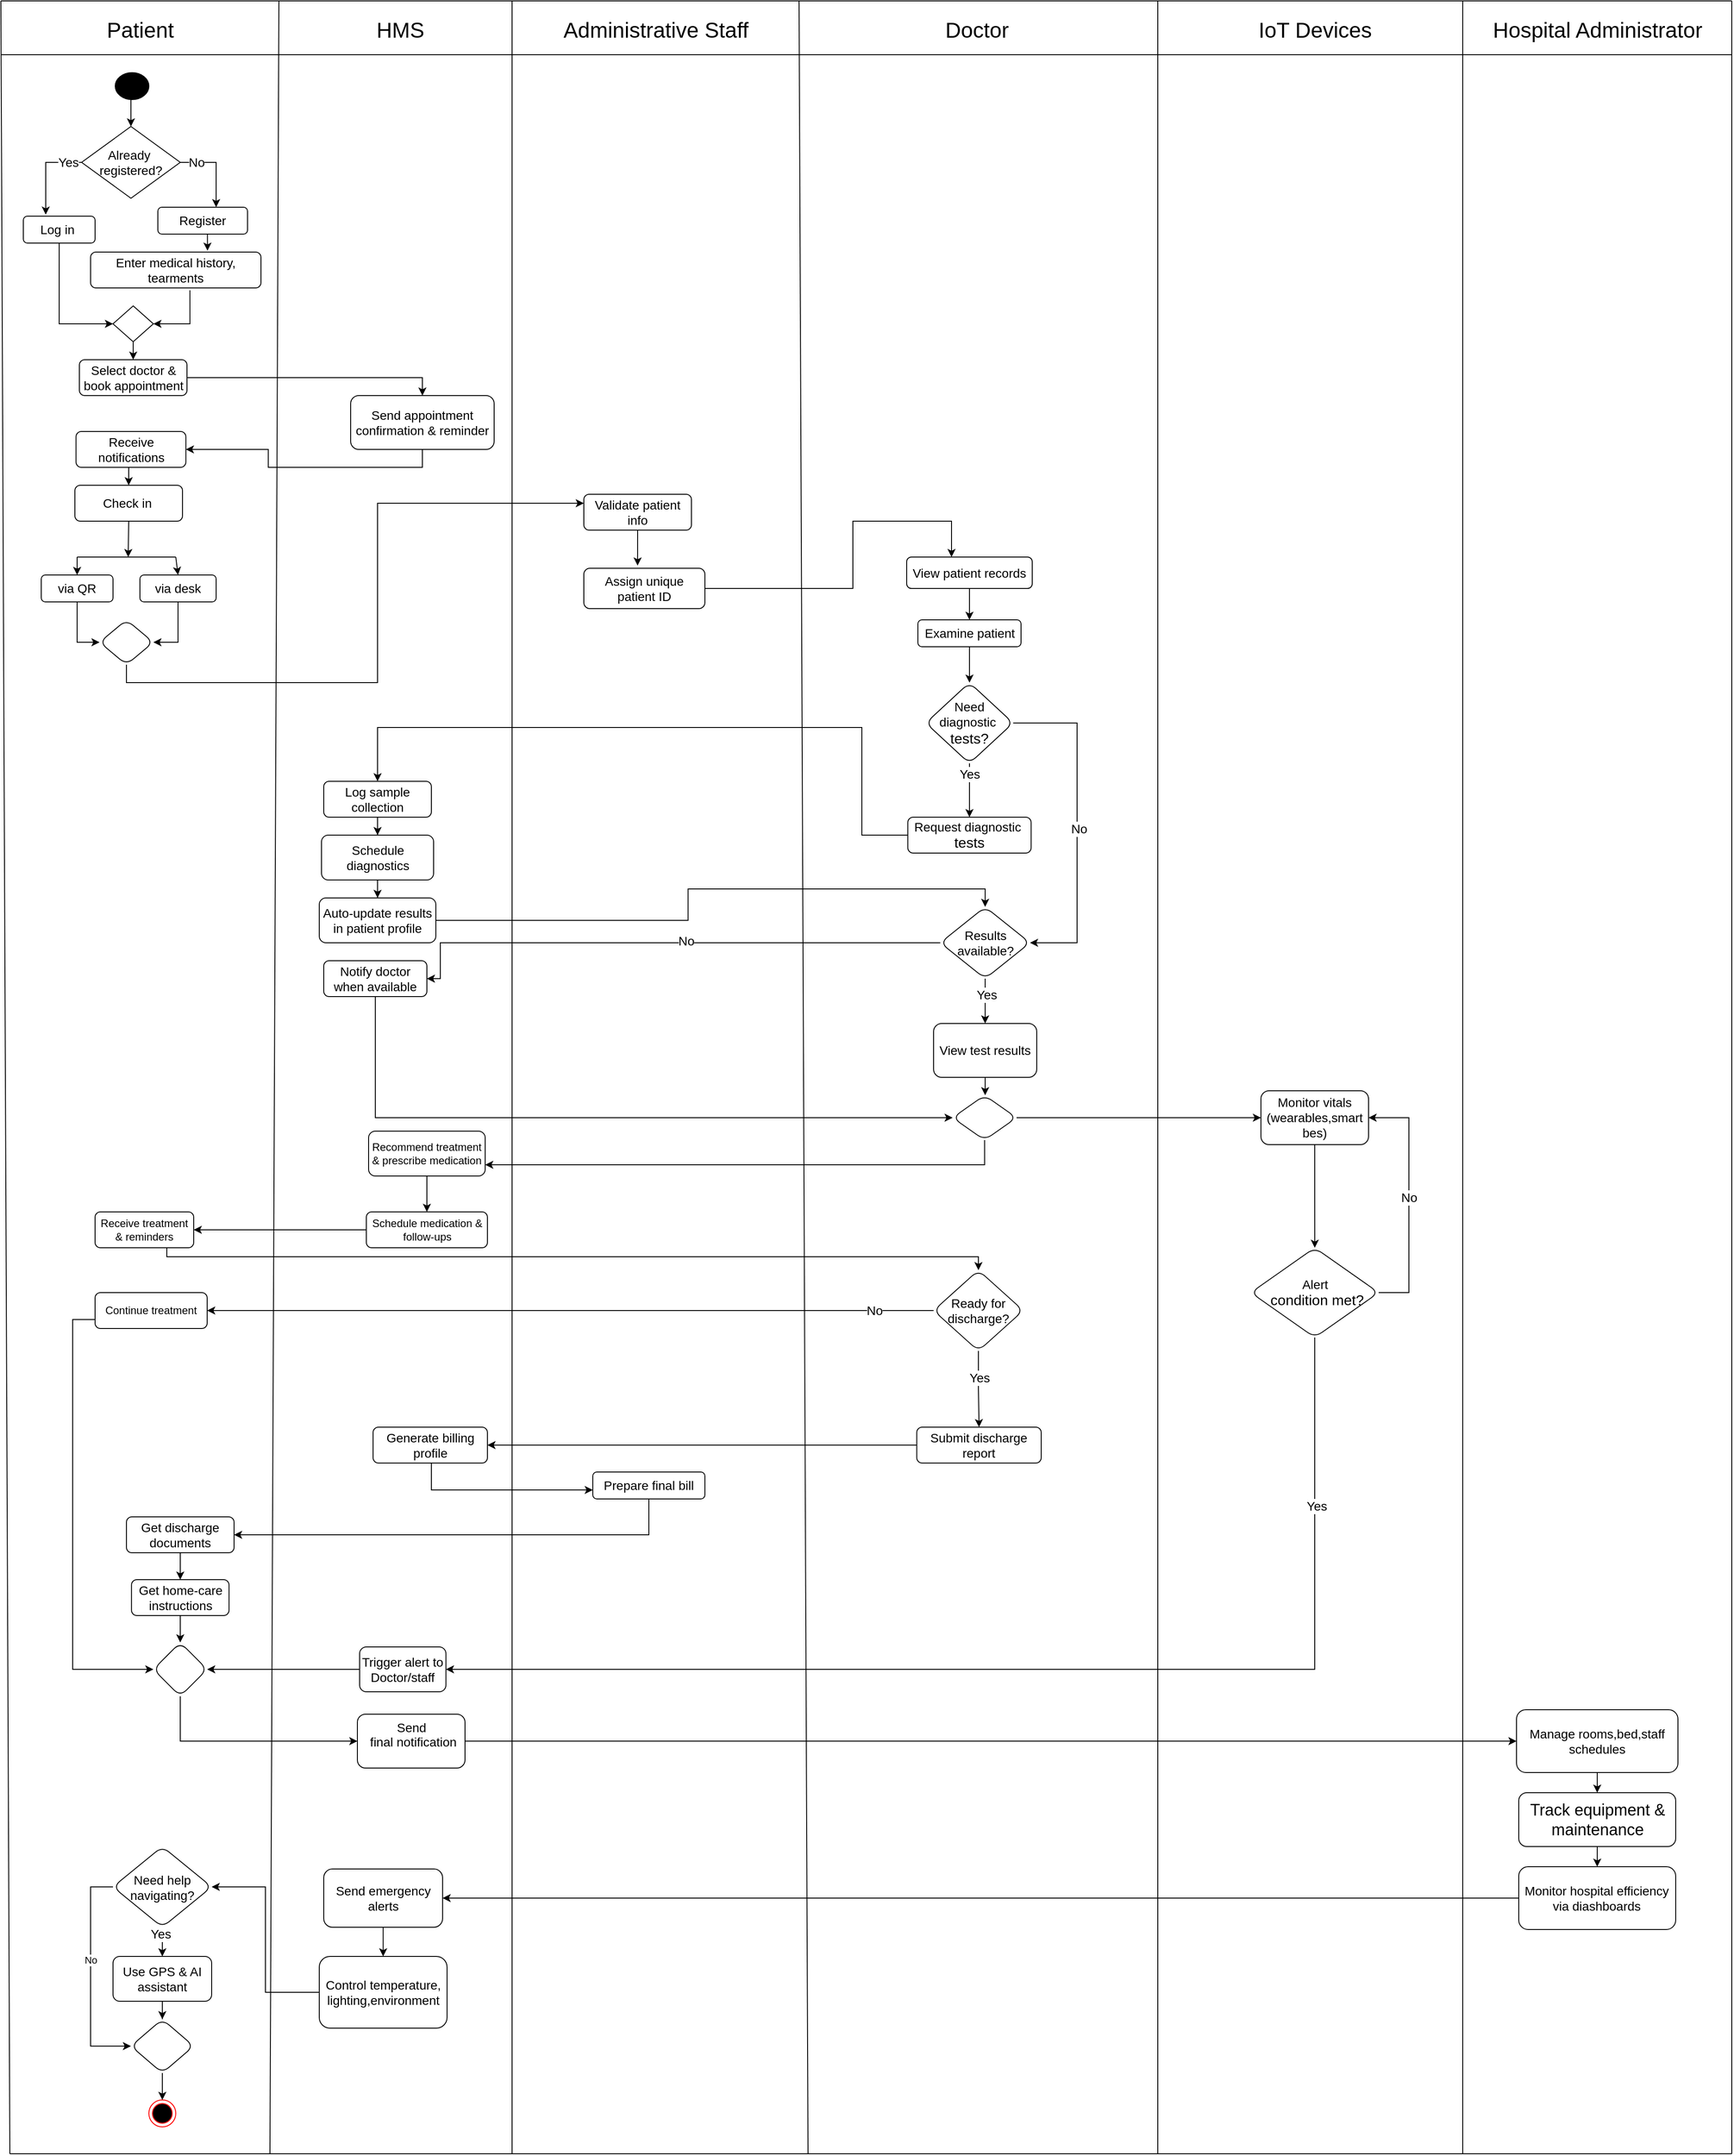 <mxfile version="26.2.14">
  <diagram name="Page-1" id="AQuq9yU_86yzs0SmMZtj">
    <mxGraphModel dx="3030" dy="1248" grid="1" gridSize="10" guides="1" tooltips="1" connect="1" arrows="1" fold="1" page="1" pageScale="1" pageWidth="850" pageHeight="1100" math="0" shadow="0">
      <root>
        <mxCell id="0" />
        <mxCell id="1" parent="0" />
        <mxCell id="NB2mlU9tLwfZxPMm6pL--1" value="&lt;div&gt;&lt;br&gt;&lt;/div&gt;&lt;div&gt;&lt;br&gt;&lt;/div&gt;&lt;div&gt;&lt;br&gt;&lt;/div&gt;&lt;div&gt;&lt;br&gt;&lt;/div&gt;&lt;div&gt;&lt;br&gt;&lt;/div&gt;&lt;div&gt;&lt;br&gt;&lt;/div&gt;&lt;div&gt;&lt;br&gt;&lt;/div&gt;&lt;div&gt;&lt;br&gt;&lt;/div&gt;&lt;div&gt;&lt;br&gt;&lt;/div&gt;&lt;div&gt;&lt;br&gt;&lt;/div&gt;&lt;div&gt;&lt;br&gt;&lt;/div&gt;&lt;div&gt;&lt;br&gt;&lt;/div&gt;&lt;div&gt;&lt;br&gt;&lt;/div&gt;&lt;div&gt;&lt;br&gt;&lt;/div&gt;&lt;div&gt;&lt;br&gt;&lt;/div&gt;&lt;div&gt;&lt;br&gt;&lt;/div&gt;&lt;div&gt;&lt;br&gt;&lt;/div&gt;&lt;div&gt;&lt;br&gt;&lt;/div&gt;&lt;div&gt;&lt;br&gt;&lt;/div&gt;&lt;div&gt;&lt;br&gt;&lt;/div&gt;&lt;div&gt;&lt;br&gt;&lt;/div&gt;&lt;div&gt;&lt;br&gt;&lt;/div&gt;&lt;div&gt;&lt;br&gt;&lt;/div&gt;&lt;div&gt;&lt;br&gt;&lt;/div&gt;&lt;div&gt;&lt;br&gt;&lt;/div&gt;&lt;div&gt;&lt;br&gt;&lt;/div&gt;&lt;div&gt;&lt;br&gt;&lt;/div&gt;&lt;div&gt;&lt;br&gt;&lt;/div&gt;&lt;div&gt;&lt;br&gt;&lt;/div&gt;&lt;div&gt;&lt;br&gt;&lt;/div&gt;&lt;div&gt;&lt;br&gt;&lt;/div&gt;&lt;div&gt;&lt;br&gt;&lt;/div&gt;&lt;div&gt;&lt;br&gt;&lt;/div&gt;&lt;div&gt;&lt;br&gt;&lt;/div&gt;&lt;div&gt;&lt;br&gt;&lt;/div&gt;&lt;div&gt;&lt;br&gt;&lt;/div&gt;&lt;div&gt;&lt;br&gt;&lt;/div&gt;" style="endArrow=none;html=1;rounded=0;" parent="1" edge="1">
          <mxGeometry width="50" height="50" relative="1" as="geometry">
            <mxPoint x="130" y="2440" as="sourcePoint" />
            <mxPoint x="140" y="40" as="targetPoint" />
          </mxGeometry>
        </mxCell>
        <mxCell id="NB2mlU9tLwfZxPMm6pL--2" value="" style="endArrow=none;html=1;rounded=0;" parent="1" edge="1">
          <mxGeometry width="50" height="50" relative="1" as="geometry">
            <mxPoint x="400" y="2440" as="sourcePoint" />
            <mxPoint x="400" y="40" as="targetPoint" />
          </mxGeometry>
        </mxCell>
        <mxCell id="NB2mlU9tLwfZxPMm6pL--3" value="" style="endArrow=none;html=1;rounded=0;" parent="1" edge="1">
          <mxGeometry width="50" height="50" relative="1" as="geometry">
            <mxPoint x="730" y="2440" as="sourcePoint" />
            <mxPoint x="720" y="40" as="targetPoint" />
          </mxGeometry>
        </mxCell>
        <mxCell id="NB2mlU9tLwfZxPMm6pL--4" value="" style="endArrow=none;html=1;rounded=0;" parent="1" edge="1">
          <mxGeometry width="50" height="50" relative="1" as="geometry">
            <mxPoint x="1120" y="2440" as="sourcePoint" />
            <mxPoint x="1120" y="40" as="targetPoint" />
          </mxGeometry>
        </mxCell>
        <mxCell id="NB2mlU9tLwfZxPMm6pL--8" value="" style="endArrow=none;html=1;rounded=0;" parent="1" edge="1">
          <mxGeometry width="50" height="50" relative="1" as="geometry">
            <mxPoint x="-170" y="40" as="sourcePoint" />
            <mxPoint x="1760" y="40" as="targetPoint" />
          </mxGeometry>
        </mxCell>
        <mxCell id="NB2mlU9tLwfZxPMm6pL--9" value="" style="endArrow=none;html=1;rounded=0;" parent="1" edge="1">
          <mxGeometry width="50" height="50" relative="1" as="geometry">
            <mxPoint x="-160" y="2440" as="sourcePoint" />
            <mxPoint x="-170" y="40" as="targetPoint" />
          </mxGeometry>
        </mxCell>
        <mxCell id="NB2mlU9tLwfZxPMm6pL--12" value="&lt;font style=&quot;font-size: 24px;&quot;&gt;Patient&lt;/font&gt;" style="text;html=1;align=center;verticalAlign=middle;resizable=0;points=[];autosize=1;strokeColor=none;fillColor=none;" parent="1" vertex="1">
          <mxGeometry x="-64.99" y="53" width="100" height="40" as="geometry" />
        </mxCell>
        <mxCell id="TVPUv2TVgBcwgDp_R8LY-1" value="" style="endArrow=none;html=1;rounded=0;" parent="1" edge="1">
          <mxGeometry width="50" height="50" relative="1" as="geometry">
            <mxPoint x="-170" y="100" as="sourcePoint" />
            <mxPoint x="1760" y="100" as="targetPoint" />
          </mxGeometry>
        </mxCell>
        <mxCell id="TVPUv2TVgBcwgDp_R8LY-3" value="" style="ellipse;html=1;shape=endState;fillColor=#000000;strokeColor=#ff0000;" parent="1" vertex="1">
          <mxGeometry x="-4.99" y="2380" width="30" height="30" as="geometry" />
        </mxCell>
        <mxCell id="TVPUv2TVgBcwgDp_R8LY-22" style="edgeStyle=orthogonalEdgeStyle;rounded=0;orthogonalLoop=1;jettySize=auto;html=1;exitX=1;exitY=0.5;exitDx=0;exitDy=0;" parent="1" source="TVPUv2TVgBcwgDp_R8LY-17" target="TVPUv2TVgBcwgDp_R8LY-21" edge="1">
          <mxGeometry relative="1" as="geometry">
            <Array as="points">
              <mxPoint x="70" y="220" />
            </Array>
          </mxGeometry>
        </mxCell>
        <mxCell id="TVPUv2TVgBcwgDp_R8LY-26" value="No" style="edgeLabel;html=1;align=center;verticalAlign=middle;resizable=0;points=[];" parent="TVPUv2TVgBcwgDp_R8LY-22" vertex="1" connectable="0">
          <mxGeometry x="-0.613" y="2" relative="1" as="geometry">
            <mxPoint as="offset" />
          </mxGeometry>
        </mxCell>
        <mxCell id="lL4PlwEop6gVYXVX2AZE-20" value="&lt;font style=&quot;font-size: 14px;&quot;&gt;No&lt;/font&gt;" style="edgeLabel;html=1;align=center;verticalAlign=middle;resizable=0;points=[];" vertex="1" connectable="0" parent="TVPUv2TVgBcwgDp_R8LY-22">
          <mxGeometry x="-0.61" relative="1" as="geometry">
            <mxPoint as="offset" />
          </mxGeometry>
        </mxCell>
        <mxCell id="TVPUv2TVgBcwgDp_R8LY-17" value="&lt;font style=&quot;font-size: 14px;&quot;&gt;Already&amp;nbsp;&lt;/font&gt;&lt;div&gt;&lt;font style=&quot;font-size: 14px;&quot;&gt;registered?&lt;/font&gt;&lt;/div&gt;" style="rhombus;whiteSpace=wrap;html=1;" parent="1" vertex="1">
          <mxGeometry x="-80" y="180" width="110" height="80" as="geometry" />
        </mxCell>
        <mxCell id="TVPUv2TVgBcwgDp_R8LY-30" style="edgeStyle=orthogonalEdgeStyle;rounded=0;orthogonalLoop=1;jettySize=auto;html=1;exitX=0.5;exitY=1;exitDx=0;exitDy=0;entryX=0;entryY=0.5;entryDx=0;entryDy=0;" parent="1" source="TVPUv2TVgBcwgDp_R8LY-18" target="TVPUv2TVgBcwgDp_R8LY-29" edge="1">
          <mxGeometry relative="1" as="geometry" />
        </mxCell>
        <mxCell id="TVPUv2TVgBcwgDp_R8LY-18" value="&lt;font style=&quot;font-size: 14px;&quot;&gt;Log in&amp;nbsp;&lt;/font&gt;" style="rounded=1;whiteSpace=wrap;html=1;" parent="1" vertex="1">
          <mxGeometry x="-144.99" y="280" width="80" height="30" as="geometry" />
        </mxCell>
        <mxCell id="TVPUv2TVgBcwgDp_R8LY-21" value="&lt;font style=&quot;font-size: 14px;&quot;&gt;Register&lt;/font&gt;" style="rounded=1;whiteSpace=wrap;html=1;" parent="1" vertex="1">
          <mxGeometry x="5.01" y="270" width="100" height="30" as="geometry" />
        </mxCell>
        <mxCell id="TVPUv2TVgBcwgDp_R8LY-31" style="edgeStyle=orthogonalEdgeStyle;rounded=0;orthogonalLoop=1;jettySize=auto;html=1;exitX=0.583;exitY=1.067;exitDx=0;exitDy=0;entryX=1;entryY=0.5;entryDx=0;entryDy=0;exitPerimeter=0;" parent="1" source="TVPUv2TVgBcwgDp_R8LY-27" target="TVPUv2TVgBcwgDp_R8LY-29" edge="1">
          <mxGeometry relative="1" as="geometry" />
        </mxCell>
        <mxCell id="TVPUv2TVgBcwgDp_R8LY-27" value="&lt;font style=&quot;font-size: 14px;&quot;&gt;&lt;font style=&quot;&quot;&gt;Enter&amp;nbsp;&lt;/font&gt;&lt;span style=&quot;background-color: transparent; color: light-dark(rgb(0, 0, 0), rgb(255, 255, 255));&quot;&gt;medical history, tearments&lt;/span&gt;&lt;/font&gt;" style="rounded=1;whiteSpace=wrap;html=1;" parent="1" vertex="1">
          <mxGeometry x="-69.99" y="320" width="189.99" height="40" as="geometry" />
        </mxCell>
        <mxCell id="TVPUv2TVgBcwgDp_R8LY-28" style="edgeStyle=orthogonalEdgeStyle;rounded=0;orthogonalLoop=1;jettySize=auto;html=1;exitX=0.5;exitY=1;exitDx=0;exitDy=0;entryX=0.686;entryY=-0.039;entryDx=0;entryDy=0;entryPerimeter=0;" parent="1" source="TVPUv2TVgBcwgDp_R8LY-21" target="TVPUv2TVgBcwgDp_R8LY-27" edge="1">
          <mxGeometry relative="1" as="geometry" />
        </mxCell>
        <mxCell id="TVPUv2TVgBcwgDp_R8LY-33" style="edgeStyle=orthogonalEdgeStyle;rounded=0;orthogonalLoop=1;jettySize=auto;html=1;exitX=0.5;exitY=1;exitDx=0;exitDy=0;entryX=0.5;entryY=0;entryDx=0;entryDy=0;" parent="1" source="TVPUv2TVgBcwgDp_R8LY-29" target="TVPUv2TVgBcwgDp_R8LY-32" edge="1">
          <mxGeometry relative="1" as="geometry" />
        </mxCell>
        <mxCell id="TVPUv2TVgBcwgDp_R8LY-29" value="" style="rhombus;whiteSpace=wrap;html=1;" parent="1" vertex="1">
          <mxGeometry x="-44.99" y="380" width="45" height="40" as="geometry" />
        </mxCell>
        <mxCell id="IzecL8Jo1QE0cevp0j6L-10" style="edgeStyle=orthogonalEdgeStyle;rounded=0;orthogonalLoop=1;jettySize=auto;html=1;exitX=1;exitY=0.5;exitDx=0;exitDy=0;entryX=0.5;entryY=0;entryDx=0;entryDy=0;" parent="1" source="TVPUv2TVgBcwgDp_R8LY-32" target="IzecL8Jo1QE0cevp0j6L-4" edge="1">
          <mxGeometry relative="1" as="geometry" />
        </mxCell>
        <mxCell id="TVPUv2TVgBcwgDp_R8LY-32" value="&lt;font style=&quot;font-size: 14px;&quot;&gt;Select doctor &amp;amp; book appointment&lt;/font&gt;" style="rounded=1;whiteSpace=wrap;html=1;" parent="1" vertex="1">
          <mxGeometry x="-82.49" y="440" width="120" height="40" as="geometry" />
        </mxCell>
        <mxCell id="IzecL8Jo1QE0cevp0j6L-12" style="edgeStyle=orthogonalEdgeStyle;rounded=0;orthogonalLoop=1;jettySize=auto;html=1;exitX=0.5;exitY=1;exitDx=0;exitDy=0;entryX=0.5;entryY=0;entryDx=0;entryDy=0;" parent="1" source="TVPUv2TVgBcwgDp_R8LY-34" target="TVPUv2TVgBcwgDp_R8LY-35" edge="1">
          <mxGeometry relative="1" as="geometry" />
        </mxCell>
        <mxCell id="TVPUv2TVgBcwgDp_R8LY-34" value="&lt;font style=&quot;font-size: 14px;&quot;&gt;Receive notifications&lt;/font&gt;" style="rounded=1;whiteSpace=wrap;html=1;" parent="1" vertex="1">
          <mxGeometry x="-86.24" y="520" width="122.5" height="40" as="geometry" />
        </mxCell>
        <mxCell id="IzecL8Jo1QE0cevp0j6L-17" style="edgeStyle=orthogonalEdgeStyle;rounded=0;orthogonalLoop=1;jettySize=auto;html=1;exitX=0.5;exitY=1;exitDx=0;exitDy=0;entryX=0;entryY=0.25;entryDx=0;entryDy=0;" parent="1" source="2LL7fZl-TJsM6mAqfTEP-3" target="IzecL8Jo1QE0cevp0j6L-14" edge="1">
          <mxGeometry relative="1" as="geometry">
            <Array as="points">
              <mxPoint x="-30" y="800" />
              <mxPoint x="250" y="800" />
              <mxPoint x="250" y="600" />
            </Array>
          </mxGeometry>
        </mxCell>
        <mxCell id="TvnOQCHNAX6UTgUBbO1B-99" style="edgeStyle=orthogonalEdgeStyle;rounded=0;orthogonalLoop=1;jettySize=auto;html=1;exitX=0.5;exitY=1;exitDx=0;exitDy=0;" parent="1" source="TVPUv2TVgBcwgDp_R8LY-35" edge="1">
          <mxGeometry relative="1" as="geometry">
            <mxPoint x="-28.049" y="660" as="targetPoint" />
          </mxGeometry>
        </mxCell>
        <mxCell id="TVPUv2TVgBcwgDp_R8LY-35" value="&lt;font style=&quot;font-size: 14px;&quot;&gt;Check in&amp;nbsp;&lt;/font&gt;" style="rounded=1;whiteSpace=wrap;html=1;" parent="1" vertex="1">
          <mxGeometry x="-87.49" y="580" width="120" height="40" as="geometry" />
        </mxCell>
        <mxCell id="IzecL8Jo1QE0cevp0j6L-3" value="&lt;font style=&quot;font-size: 24px;&quot;&gt;HMS&lt;/font&gt;" style="text;html=1;align=center;verticalAlign=middle;resizable=0;points=[];autosize=1;strokeColor=none;fillColor=none;" parent="1" vertex="1">
          <mxGeometry x="235" y="53" width="80" height="40" as="geometry" />
        </mxCell>
        <mxCell id="IzecL8Jo1QE0cevp0j6L-11" style="edgeStyle=orthogonalEdgeStyle;rounded=0;orthogonalLoop=1;jettySize=auto;html=1;exitX=0.5;exitY=1;exitDx=0;exitDy=0;entryX=1;entryY=0.5;entryDx=0;entryDy=0;" parent="1" source="IzecL8Jo1QE0cevp0j6L-4" target="TVPUv2TVgBcwgDp_R8LY-34" edge="1">
          <mxGeometry relative="1" as="geometry" />
        </mxCell>
        <mxCell id="IzecL8Jo1QE0cevp0j6L-4" value="&lt;font style=&quot;font-size: 14px;&quot;&gt;Send appointment confirmation &amp;amp; reminder&lt;/font&gt;" style="rounded=1;whiteSpace=wrap;html=1;" parent="1" vertex="1">
          <mxGeometry x="220" y="480" width="160" height="60" as="geometry" />
        </mxCell>
        <mxCell id="IzecL8Jo1QE0cevp0j6L-13" value="&lt;font style=&quot;font-size: 24px;&quot;&gt;Administrative Staff&lt;/font&gt;" style="text;html=1;align=center;verticalAlign=middle;resizable=0;points=[];autosize=1;strokeColor=none;fillColor=none;" parent="1" vertex="1">
          <mxGeometry x="445" y="53" width="230" height="40" as="geometry" />
        </mxCell>
        <mxCell id="IzecL8Jo1QE0cevp0j6L-14" value="&lt;font style=&quot;font-size: 14px;&quot;&gt;Validate patient info&lt;/font&gt;" style="rounded=1;whiteSpace=wrap;html=1;" parent="1" vertex="1">
          <mxGeometry x="480" y="590" width="120" height="40" as="geometry" />
        </mxCell>
        <mxCell id="IzecL8Jo1QE0cevp0j6L-19" value="" style="edgeStyle=orthogonalEdgeStyle;rounded=0;orthogonalLoop=1;jettySize=auto;html=1;exitX=1;exitY=0.5;exitDx=0;exitDy=0;" parent="1" source="IzecL8Jo1QE0cevp0j6L-15" edge="1">
          <mxGeometry relative="1" as="geometry">
            <mxPoint x="890" y="660" as="targetPoint" />
            <Array as="points">
              <mxPoint x="780" y="695" />
              <mxPoint x="780" y="620" />
              <mxPoint x="890" y="620" />
            </Array>
          </mxGeometry>
        </mxCell>
        <mxCell id="IzecL8Jo1QE0cevp0j6L-15" value="&lt;font style=&quot;font-size: 14px;&quot;&gt;Assign unique patient ID&lt;/font&gt;" style="whiteSpace=wrap;html=1;rounded=1;" parent="1" vertex="1">
          <mxGeometry x="480" y="672.5" width="135" height="45" as="geometry" />
        </mxCell>
        <mxCell id="IzecL8Jo1QE0cevp0j6L-21" value="" style="edgeStyle=orthogonalEdgeStyle;rounded=0;orthogonalLoop=1;jettySize=auto;html=1;" parent="1" source="IzecL8Jo1QE0cevp0j6L-18" target="IzecL8Jo1QE0cevp0j6L-20" edge="1">
          <mxGeometry relative="1" as="geometry" />
        </mxCell>
        <mxCell id="IzecL8Jo1QE0cevp0j6L-18" value="&lt;font style=&quot;font-size: 14px;&quot;&gt;View patient records&lt;/font&gt;" style="whiteSpace=wrap;html=1;rounded=1;" parent="1" vertex="1">
          <mxGeometry x="840" y="660" width="140" height="35" as="geometry" />
        </mxCell>
        <mxCell id="IzecL8Jo1QE0cevp0j6L-25" value="" style="edgeStyle=orthogonalEdgeStyle;rounded=0;orthogonalLoop=1;jettySize=auto;html=1;" parent="1" source="IzecL8Jo1QE0cevp0j6L-20" target="IzecL8Jo1QE0cevp0j6L-24" edge="1">
          <mxGeometry relative="1" as="geometry" />
        </mxCell>
        <mxCell id="IzecL8Jo1QE0cevp0j6L-20" value="&lt;font style=&quot;font-size: 14px;&quot;&gt;Examine patient&lt;/font&gt;" style="whiteSpace=wrap;html=1;rounded=1;" parent="1" vertex="1">
          <mxGeometry x="852.5" y="730" width="115" height="30" as="geometry" />
        </mxCell>
        <mxCell id="IzecL8Jo1QE0cevp0j6L-28" value="" style="edgeStyle=orthogonalEdgeStyle;rounded=0;orthogonalLoop=1;jettySize=auto;html=1;" parent="1" source="IzecL8Jo1QE0cevp0j6L-24" target="IzecL8Jo1QE0cevp0j6L-27" edge="1">
          <mxGeometry relative="1" as="geometry" />
        </mxCell>
        <mxCell id="IzecL8Jo1QE0cevp0j6L-29" value="Yes" style="edgeLabel;html=1;align=center;verticalAlign=middle;resizable=0;points=[];" parent="IzecL8Jo1QE0cevp0j6L-28" vertex="1" connectable="0">
          <mxGeometry x="-0.6" y="-1" relative="1" as="geometry">
            <mxPoint as="offset" />
          </mxGeometry>
        </mxCell>
        <mxCell id="lL4PlwEop6gVYXVX2AZE-15" value="&lt;font style=&quot;font-size: 14px;&quot;&gt;Yes&lt;/font&gt;" style="edgeLabel;html=1;align=center;verticalAlign=middle;resizable=0;points=[];" vertex="1" connectable="0" parent="IzecL8Jo1QE0cevp0j6L-28">
          <mxGeometry x="-0.613" relative="1" as="geometry">
            <mxPoint as="offset" />
          </mxGeometry>
        </mxCell>
        <mxCell id="lL4PlwEop6gVYXVX2AZE-10" style="edgeStyle=orthogonalEdgeStyle;rounded=0;orthogonalLoop=1;jettySize=auto;html=1;exitX=1;exitY=0.5;exitDx=0;exitDy=0;entryX=1;entryY=0.5;entryDx=0;entryDy=0;" edge="1" parent="1" source="IzecL8Jo1QE0cevp0j6L-24" target="TvnOQCHNAX6UTgUBbO1B-32">
          <mxGeometry relative="1" as="geometry">
            <Array as="points">
              <mxPoint x="1030" y="845" />
              <mxPoint x="1030" y="1090" />
            </Array>
          </mxGeometry>
        </mxCell>
        <mxCell id="lL4PlwEop6gVYXVX2AZE-11" value="No" style="edgeLabel;html=1;align=center;verticalAlign=middle;resizable=0;points=[];" vertex="1" connectable="0" parent="lL4PlwEop6gVYXVX2AZE-10">
          <mxGeometry x="0.026" y="2" relative="1" as="geometry">
            <mxPoint y="-1" as="offset" />
          </mxGeometry>
        </mxCell>
        <mxCell id="lL4PlwEop6gVYXVX2AZE-16" value="&lt;font style=&quot;font-size: 14px;&quot;&gt;No&lt;/font&gt;" style="edgeLabel;html=1;align=center;verticalAlign=middle;resizable=0;points=[];" vertex="1" connectable="0" parent="lL4PlwEop6gVYXVX2AZE-10">
          <mxGeometry x="0.024" y="2" relative="1" as="geometry">
            <mxPoint as="offset" />
          </mxGeometry>
        </mxCell>
        <mxCell id="IzecL8Jo1QE0cevp0j6L-24" value="&lt;font style=&quot;font-size: 14px;&quot;&gt;Need diagnostic&amp;nbsp;&lt;/font&gt;&lt;div&gt;&lt;font size=&quot;3&quot;&gt;tests?&lt;/font&gt;&lt;/div&gt;" style="rhombus;whiteSpace=wrap;html=1;rounded=1;" parent="1" vertex="1">
          <mxGeometry x="861.25" y="800" width="97.5" height="90" as="geometry" />
        </mxCell>
        <mxCell id="2LL7fZl-TJsM6mAqfTEP-13" style="edgeStyle=orthogonalEdgeStyle;rounded=0;orthogonalLoop=1;jettySize=auto;html=1;exitX=0;exitY=0.5;exitDx=0;exitDy=0;entryX=0.5;entryY=0;entryDx=0;entryDy=0;" parent="1" source="IzecL8Jo1QE0cevp0j6L-27" target="TvnOQCHNAX6UTgUBbO1B-12" edge="1">
          <mxGeometry relative="1" as="geometry">
            <Array as="points">
              <mxPoint x="790" y="970" />
              <mxPoint x="790" y="850" />
              <mxPoint x="250" y="850" />
            </Array>
          </mxGeometry>
        </mxCell>
        <mxCell id="IzecL8Jo1QE0cevp0j6L-27" value="&lt;font style=&quot;font-size: 14px;&quot;&gt;Request diagnostic&amp;nbsp;&lt;/font&gt;&lt;div&gt;&lt;font size=&quot;3&quot;&gt;tests&lt;/font&gt;&lt;/div&gt;" style="whiteSpace=wrap;html=1;rounded=1;" parent="1" vertex="1">
          <mxGeometry x="841.25" y="950" width="137.5" height="40" as="geometry" />
        </mxCell>
        <mxCell id="TvnOQCHNAX6UTgUBbO1B-1" value="&lt;font style=&quot;font-size: 24px;&quot;&gt;Doctor&lt;/font&gt;" style="text;html=1;align=center;verticalAlign=middle;resizable=0;points=[];autosize=1;strokeColor=none;fillColor=none;" parent="1" vertex="1">
          <mxGeometry x="872.5" y="53" width="90" height="40" as="geometry" />
        </mxCell>
        <mxCell id="TvnOQCHNAX6UTgUBbO1B-14" value="" style="edgeStyle=orthogonalEdgeStyle;rounded=0;orthogonalLoop=1;jettySize=auto;html=1;" parent="1" source="TvnOQCHNAX6UTgUBbO1B-12" target="TvnOQCHNAX6UTgUBbO1B-13" edge="1">
          <mxGeometry relative="1" as="geometry" />
        </mxCell>
        <mxCell id="TvnOQCHNAX6UTgUBbO1B-12" value="&lt;font style=&quot;font-size: 14px;&quot;&gt;Log sample collection&lt;/font&gt;" style="rounded=1;whiteSpace=wrap;html=1;" parent="1" vertex="1">
          <mxGeometry x="190" y="910" width="120" height="40" as="geometry" />
        </mxCell>
        <mxCell id="TvnOQCHNAX6UTgUBbO1B-16" value="" style="edgeStyle=orthogonalEdgeStyle;rounded=0;orthogonalLoop=1;jettySize=auto;html=1;" parent="1" source="TvnOQCHNAX6UTgUBbO1B-13" target="TvnOQCHNAX6UTgUBbO1B-15" edge="1">
          <mxGeometry relative="1" as="geometry" />
        </mxCell>
        <mxCell id="TvnOQCHNAX6UTgUBbO1B-13" value="&lt;font style=&quot;font-size: 14px;&quot;&gt;Schedule diagnostics&lt;/font&gt;" style="whiteSpace=wrap;html=1;rounded=1;" parent="1" vertex="1">
          <mxGeometry x="187.5" y="970" width="125" height="50" as="geometry" />
        </mxCell>
        <mxCell id="lL4PlwEop6gVYXVX2AZE-9" style="edgeStyle=orthogonalEdgeStyle;rounded=0;orthogonalLoop=1;jettySize=auto;html=1;exitX=1;exitY=0.5;exitDx=0;exitDy=0;entryX=0.5;entryY=0;entryDx=0;entryDy=0;" edge="1" parent="1" source="TvnOQCHNAX6UTgUBbO1B-15" target="TvnOQCHNAX6UTgUBbO1B-32">
          <mxGeometry relative="1" as="geometry" />
        </mxCell>
        <mxCell id="TvnOQCHNAX6UTgUBbO1B-15" value="&lt;font style=&quot;font-size: 14px;&quot;&gt;Auto-update results&lt;/font&gt;&lt;div&gt;&lt;font style=&quot;font-size: 14px;&quot;&gt;in patient profile&lt;/font&gt;&lt;/div&gt;" style="whiteSpace=wrap;html=1;rounded=1;" parent="1" vertex="1">
          <mxGeometry x="185" y="1040" width="130" height="50" as="geometry" />
        </mxCell>
        <mxCell id="TvnOQCHNAX6UTgUBbO1B-22" value="&lt;font style=&quot;font-size: 24px;&quot;&gt;Hospital Administrator&lt;/font&gt;" style="text;html=1;align=center;verticalAlign=middle;resizable=0;points=[];autosize=1;strokeColor=none;fillColor=none;" parent="1" vertex="1">
          <mxGeometry x="1480" y="53" width="260" height="40" as="geometry" />
        </mxCell>
        <mxCell id="TvnOQCHNAX6UTgUBbO1B-35" value="" style="edgeStyle=orthogonalEdgeStyle;rounded=0;orthogonalLoop=1;jettySize=auto;html=1;exitX=0;exitY=0.5;exitDx=0;exitDy=0;" parent="1" source="TvnOQCHNAX6UTgUBbO1B-32" target="TvnOQCHNAX6UTgUBbO1B-34" edge="1">
          <mxGeometry relative="1" as="geometry">
            <Array as="points">
              <mxPoint x="320" y="1090" />
              <mxPoint x="320" y="1130" />
            </Array>
          </mxGeometry>
        </mxCell>
        <mxCell id="lL4PlwEop6gVYXVX2AZE-14" value="&lt;font style=&quot;font-size: 14px;&quot;&gt;No&lt;/font&gt;" style="edgeLabel;html=1;align=center;verticalAlign=middle;resizable=0;points=[];" vertex="1" connectable="0" parent="TvnOQCHNAX6UTgUBbO1B-35">
          <mxGeometry x="-0.073" y="-2" relative="1" as="geometry">
            <mxPoint as="offset" />
          </mxGeometry>
        </mxCell>
        <mxCell id="TvnOQCHNAX6UTgUBbO1B-37" value="" style="edgeStyle=orthogonalEdgeStyle;rounded=0;orthogonalLoop=1;jettySize=auto;html=1;" parent="1" source="TvnOQCHNAX6UTgUBbO1B-32" target="TvnOQCHNAX6UTgUBbO1B-36" edge="1">
          <mxGeometry relative="1" as="geometry" />
        </mxCell>
        <mxCell id="lL4PlwEop6gVYXVX2AZE-17" value="&lt;font style=&quot;font-size: 14px;&quot;&gt;Yes&lt;/font&gt;" style="edgeLabel;html=1;align=center;verticalAlign=middle;resizable=0;points=[];" vertex="1" connectable="0" parent="TvnOQCHNAX6UTgUBbO1B-37">
          <mxGeometry x="-0.272" y="1" relative="1" as="geometry">
            <mxPoint as="offset" />
          </mxGeometry>
        </mxCell>
        <mxCell id="TvnOQCHNAX6UTgUBbO1B-32" value="&lt;font style=&quot;font-size: 14px;&quot;&gt;Results available?&lt;/font&gt;" style="rhombus;whiteSpace=wrap;html=1;rounded=1;" parent="1" vertex="1">
          <mxGeometry x="877.5" y="1050" width="100" height="80" as="geometry" />
        </mxCell>
        <mxCell id="TvnOQCHNAX6UTgUBbO1B-42" style="edgeStyle=orthogonalEdgeStyle;rounded=0;orthogonalLoop=1;jettySize=auto;html=1;exitX=0.5;exitY=1;exitDx=0;exitDy=0;entryX=0;entryY=0.5;entryDx=0;entryDy=0;" parent="1" source="TvnOQCHNAX6UTgUBbO1B-34" target="TvnOQCHNAX6UTgUBbO1B-40" edge="1">
          <mxGeometry relative="1" as="geometry" />
        </mxCell>
        <mxCell id="TvnOQCHNAX6UTgUBbO1B-34" value="&lt;font style=&quot;font-size: 14px;&quot;&gt;Notify doctor when available&lt;/font&gt;" style="whiteSpace=wrap;html=1;rounded=1;" parent="1" vertex="1">
          <mxGeometry x="190" y="1110" width="115" height="40" as="geometry" />
        </mxCell>
        <mxCell id="TvnOQCHNAX6UTgUBbO1B-41" value="" style="edgeStyle=orthogonalEdgeStyle;rounded=0;orthogonalLoop=1;jettySize=auto;html=1;" parent="1" source="TvnOQCHNAX6UTgUBbO1B-36" target="TvnOQCHNAX6UTgUBbO1B-40" edge="1">
          <mxGeometry relative="1" as="geometry" />
        </mxCell>
        <mxCell id="TvnOQCHNAX6UTgUBbO1B-36" value="&lt;font style=&quot;font-size: 14px;&quot;&gt;View test results&lt;/font&gt;" style="whiteSpace=wrap;html=1;rounded=1;" parent="1" vertex="1">
          <mxGeometry x="870" y="1180" width="115" height="60" as="geometry" />
        </mxCell>
        <mxCell id="2LL7fZl-TJsM6mAqfTEP-17" style="edgeStyle=orthogonalEdgeStyle;rounded=0;orthogonalLoop=1;jettySize=auto;html=1;exitX=0.5;exitY=1;exitDx=0;exitDy=0;entryX=1;entryY=0.75;entryDx=0;entryDy=0;" parent="1" source="TvnOQCHNAX6UTgUBbO1B-40" target="TvnOQCHNAX6UTgUBbO1B-43" edge="1">
          <mxGeometry relative="1" as="geometry" />
        </mxCell>
        <mxCell id="2LL7fZl-TJsM6mAqfTEP-21" value="" style="edgeStyle=orthogonalEdgeStyle;rounded=0;orthogonalLoop=1;jettySize=auto;html=1;" parent="1" source="TvnOQCHNAX6UTgUBbO1B-40" target="2LL7fZl-TJsM6mAqfTEP-20" edge="1">
          <mxGeometry relative="1" as="geometry" />
        </mxCell>
        <mxCell id="TvnOQCHNAX6UTgUBbO1B-40" value="" style="rhombus;whiteSpace=wrap;html=1;rounded=1;" parent="1" vertex="1">
          <mxGeometry x="891.25" y="1260" width="71.25" height="50" as="geometry" />
        </mxCell>
        <mxCell id="TvnOQCHNAX6UTgUBbO1B-48" value="" style="edgeStyle=orthogonalEdgeStyle;rounded=0;orthogonalLoop=1;jettySize=auto;html=1;" parent="1" source="TvnOQCHNAX6UTgUBbO1B-43" target="TvnOQCHNAX6UTgUBbO1B-47" edge="1">
          <mxGeometry relative="1" as="geometry" />
        </mxCell>
        <mxCell id="TvnOQCHNAX6UTgUBbO1B-43" value="Recommend treatment &amp;amp; prescribe medication" style="whiteSpace=wrap;html=1;rounded=1;" parent="1" vertex="1">
          <mxGeometry x="240" y="1300" width="130.01" height="50" as="geometry" />
        </mxCell>
        <mxCell id="TvnOQCHNAX6UTgUBbO1B-50" value="" style="edgeStyle=orthogonalEdgeStyle;rounded=0;orthogonalLoop=1;jettySize=auto;html=1;" parent="1" source="TvnOQCHNAX6UTgUBbO1B-47" target="TvnOQCHNAX6UTgUBbO1B-49" edge="1">
          <mxGeometry relative="1" as="geometry" />
        </mxCell>
        <mxCell id="TvnOQCHNAX6UTgUBbO1B-47" value="Schedule medication &amp;amp; follow-ups" style="whiteSpace=wrap;html=1;rounded=1;" parent="1" vertex="1">
          <mxGeometry x="237.5" y="1390" width="135" height="40" as="geometry" />
        </mxCell>
        <mxCell id="TvnOQCHNAX6UTgUBbO1B-53" value="" style="edgeStyle=orthogonalEdgeStyle;rounded=0;orthogonalLoop=1;jettySize=auto;html=1;" parent="1" source="TvnOQCHNAX6UTgUBbO1B-49" target="TvnOQCHNAX6UTgUBbO1B-52" edge="1">
          <mxGeometry relative="1" as="geometry">
            <Array as="points">
              <mxPoint x="15" y="1440" />
              <mxPoint x="920" y="1440" />
            </Array>
          </mxGeometry>
        </mxCell>
        <mxCell id="TvnOQCHNAX6UTgUBbO1B-49" value="Receive treatment &amp;amp; reminders" style="whiteSpace=wrap;html=1;rounded=1;" parent="1" vertex="1">
          <mxGeometry x="-65" y="1390" width="110" height="40" as="geometry" />
        </mxCell>
        <mxCell id="TvnOQCHNAX6UTgUBbO1B-51" value="" style="endArrow=classic;html=1;rounded=0;exitX=0.55;exitY=1.05;exitDx=0;exitDy=0;exitPerimeter=0;entryX=0.5;entryY=0;entryDx=0;entryDy=0;" parent="1" target="TVPUv2TVgBcwgDp_R8LY-17" edge="1">
          <mxGeometry width="50" height="50" relative="1" as="geometry">
            <mxPoint x="-24.99" y="140" as="sourcePoint" />
            <mxPoint x="185.01" y="220" as="targetPoint" />
          </mxGeometry>
        </mxCell>
        <mxCell id="TvnOQCHNAX6UTgUBbO1B-56" value="" style="edgeStyle=orthogonalEdgeStyle;rounded=0;orthogonalLoop=1;jettySize=auto;html=1;" parent="1" source="TvnOQCHNAX6UTgUBbO1B-52" target="TvnOQCHNAX6UTgUBbO1B-55" edge="1">
          <mxGeometry relative="1" as="geometry" />
        </mxCell>
        <mxCell id="TvnOQCHNAX6UTgUBbO1B-57" value="&lt;font style=&quot;font-size: 14px;&quot;&gt;No&lt;/font&gt;" style="edgeLabel;html=1;align=center;verticalAlign=middle;resizable=0;points=[];" parent="TvnOQCHNAX6UTgUBbO1B-56" vertex="1" connectable="0">
          <mxGeometry x="-0.837" y="-1" relative="1" as="geometry">
            <mxPoint y="1" as="offset" />
          </mxGeometry>
        </mxCell>
        <mxCell id="TvnOQCHNAX6UTgUBbO1B-59" value="" style="edgeStyle=orthogonalEdgeStyle;rounded=0;orthogonalLoop=1;jettySize=auto;html=1;" parent="1" source="TvnOQCHNAX6UTgUBbO1B-52" target="TvnOQCHNAX6UTgUBbO1B-58" edge="1">
          <mxGeometry relative="1" as="geometry" />
        </mxCell>
        <mxCell id="TvnOQCHNAX6UTgUBbO1B-60" value="&lt;font style=&quot;font-size: 14px;&quot;&gt;Yes&lt;/font&gt;" style="edgeLabel;html=1;align=center;verticalAlign=middle;resizable=0;points=[];" parent="TvnOQCHNAX6UTgUBbO1B-59" vertex="1" connectable="0">
          <mxGeometry x="-0.302" y="1" relative="1" as="geometry">
            <mxPoint as="offset" />
          </mxGeometry>
        </mxCell>
        <mxCell id="TvnOQCHNAX6UTgUBbO1B-52" value="&lt;font style=&quot;font-size: 14px;&quot;&gt;Ready for discharge?&lt;/font&gt;" style="rhombus;whiteSpace=wrap;html=1;rounded=1;" parent="1" vertex="1">
          <mxGeometry x="870" y="1455" width="100" height="90" as="geometry" />
        </mxCell>
        <mxCell id="TvnOQCHNAX6UTgUBbO1B-70" value="" style="edgeStyle=orthogonalEdgeStyle;rounded=0;orthogonalLoop=1;jettySize=auto;html=1;entryX=0;entryY=0.5;entryDx=0;entryDy=0;" parent="1" source="TvnOQCHNAX6UTgUBbO1B-55" target="TvnOQCHNAX6UTgUBbO1B-69" edge="1">
          <mxGeometry relative="1" as="geometry">
            <Array as="points">
              <mxPoint x="-90" y="1510" />
              <mxPoint x="-90" y="1900" />
            </Array>
          </mxGeometry>
        </mxCell>
        <mxCell id="TvnOQCHNAX6UTgUBbO1B-55" value="Continue treatment" style="whiteSpace=wrap;html=1;rounded=1;" parent="1" vertex="1">
          <mxGeometry x="-65" y="1480" width="125" height="40" as="geometry" />
        </mxCell>
        <mxCell id="TvnOQCHNAX6UTgUBbO1B-62" value="" style="edgeStyle=orthogonalEdgeStyle;rounded=0;orthogonalLoop=1;jettySize=auto;html=1;" parent="1" source="TvnOQCHNAX6UTgUBbO1B-58" target="TvnOQCHNAX6UTgUBbO1B-61" edge="1">
          <mxGeometry relative="1" as="geometry" />
        </mxCell>
        <mxCell id="TvnOQCHNAX6UTgUBbO1B-58" value="&lt;font style=&quot;font-size: 14px;&quot;&gt;Submit discharge report&lt;/font&gt;" style="whiteSpace=wrap;html=1;rounded=1;" parent="1" vertex="1">
          <mxGeometry x="851.25" y="1630" width="138.75" height="40" as="geometry" />
        </mxCell>
        <mxCell id="TvnOQCHNAX6UTgUBbO1B-64" value="" style="edgeStyle=orthogonalEdgeStyle;rounded=0;orthogonalLoop=1;jettySize=auto;html=1;" parent="1" source="TvnOQCHNAX6UTgUBbO1B-61" target="TvnOQCHNAX6UTgUBbO1B-63" edge="1">
          <mxGeometry relative="1" as="geometry">
            <Array as="points">
              <mxPoint x="310" y="1700" />
            </Array>
          </mxGeometry>
        </mxCell>
        <mxCell id="TvnOQCHNAX6UTgUBbO1B-61" value="&lt;font style=&quot;font-size: 14px;&quot;&gt;Generate billing profile&lt;/font&gt;" style="whiteSpace=wrap;html=1;rounded=1;" parent="1" vertex="1">
          <mxGeometry x="245" y="1630" width="127.5" height="40" as="geometry" />
        </mxCell>
        <mxCell id="TvnOQCHNAX6UTgUBbO1B-66" value="" style="edgeStyle=orthogonalEdgeStyle;rounded=0;orthogonalLoop=1;jettySize=auto;html=1;exitX=0.5;exitY=1;exitDx=0;exitDy=0;" parent="1" source="TvnOQCHNAX6UTgUBbO1B-63" target="TvnOQCHNAX6UTgUBbO1B-65" edge="1">
          <mxGeometry relative="1" as="geometry">
            <Array as="points">
              <mxPoint x="553" y="1750" />
            </Array>
          </mxGeometry>
        </mxCell>
        <mxCell id="TvnOQCHNAX6UTgUBbO1B-63" value="&lt;font style=&quot;font-size: 14px;&quot;&gt;Prepare final bill&lt;/font&gt;" style="whiteSpace=wrap;html=1;rounded=1;" parent="1" vertex="1">
          <mxGeometry x="490" y="1680" width="125" height="30" as="geometry" />
        </mxCell>
        <mxCell id="TvnOQCHNAX6UTgUBbO1B-68" value="" style="edgeStyle=orthogonalEdgeStyle;rounded=0;orthogonalLoop=1;jettySize=auto;html=1;" parent="1" source="TvnOQCHNAX6UTgUBbO1B-65" target="TvnOQCHNAX6UTgUBbO1B-67" edge="1">
          <mxGeometry relative="1" as="geometry" />
        </mxCell>
        <mxCell id="TvnOQCHNAX6UTgUBbO1B-65" value="&lt;font style=&quot;font-size: 14px;&quot;&gt;Get discharge documents&lt;/font&gt;" style="whiteSpace=wrap;html=1;rounded=1;" parent="1" vertex="1">
          <mxGeometry x="-30" y="1730" width="120" height="40" as="geometry" />
        </mxCell>
        <mxCell id="TvnOQCHNAX6UTgUBbO1B-71" style="edgeStyle=orthogonalEdgeStyle;rounded=0;orthogonalLoop=1;jettySize=auto;html=1;exitX=0.5;exitY=1;exitDx=0;exitDy=0;entryX=0.5;entryY=0;entryDx=0;entryDy=0;" parent="1" source="TvnOQCHNAX6UTgUBbO1B-67" target="TvnOQCHNAX6UTgUBbO1B-69" edge="1">
          <mxGeometry relative="1" as="geometry" />
        </mxCell>
        <mxCell id="TvnOQCHNAX6UTgUBbO1B-67" value="&lt;font style=&quot;font-size: 14px;&quot;&gt;Get home-care instructions&lt;/font&gt;" style="whiteSpace=wrap;html=1;rounded=1;" parent="1" vertex="1">
          <mxGeometry x="-24.38" y="1800" width="108.75" height="40" as="geometry" />
        </mxCell>
        <mxCell id="TvnOQCHNAX6UTgUBbO1B-73" value="" style="edgeStyle=orthogonalEdgeStyle;rounded=0;orthogonalLoop=1;jettySize=auto;html=1;entryX=0;entryY=0.5;entryDx=0;entryDy=0;" parent="1" source="TvnOQCHNAX6UTgUBbO1B-69" target="2LL7fZl-TJsM6mAqfTEP-24" edge="1">
          <mxGeometry relative="1" as="geometry">
            <Array as="points">
              <mxPoint x="30" y="1980" />
            </Array>
          </mxGeometry>
        </mxCell>
        <mxCell id="TvnOQCHNAX6UTgUBbO1B-69" value="" style="rhombus;whiteSpace=wrap;html=1;rounded=1;" parent="1" vertex="1">
          <mxGeometry y="1870" width="60" height="60" as="geometry" />
        </mxCell>
        <mxCell id="2LL7fZl-TJsM6mAqfTEP-33" style="edgeStyle=orthogonalEdgeStyle;rounded=0;orthogonalLoop=1;jettySize=auto;html=1;exitX=0;exitY=0.5;exitDx=0;exitDy=0;entryX=1;entryY=0.5;entryDx=0;entryDy=0;" parent="1" source="TvnOQCHNAX6UTgUBbO1B-72" target="TvnOQCHNAX6UTgUBbO1B-69" edge="1">
          <mxGeometry relative="1" as="geometry" />
        </mxCell>
        <mxCell id="TvnOQCHNAX6UTgUBbO1B-72" value="&lt;div&gt;&lt;font style=&quot;font-size: 14px;&quot;&gt;Trigger alert to Doctor/staff&lt;/font&gt;&lt;/div&gt;" style="whiteSpace=wrap;html=1;rounded=1;" parent="1" vertex="1">
          <mxGeometry x="230" y="1875" width="96.25" height="50" as="geometry" />
        </mxCell>
        <mxCell id="TvnOQCHNAX6UTgUBbO1B-78" value="" style="edgeStyle=orthogonalEdgeStyle;rounded=0;orthogonalLoop=1;jettySize=auto;html=1;" parent="1" source="TvnOQCHNAX6UTgUBbO1B-74" target="TvnOQCHNAX6UTgUBbO1B-77" edge="1">
          <mxGeometry relative="1" as="geometry" />
        </mxCell>
        <mxCell id="TvnOQCHNAX6UTgUBbO1B-74" value="&lt;font style=&quot;font-size: 14px;&quot;&gt;Manage rooms,bed,staff schedules&lt;/font&gt;" style="whiteSpace=wrap;html=1;rounded=1;" parent="1" vertex="1">
          <mxGeometry x="1520" y="1945" width="180" height="70" as="geometry" />
        </mxCell>
        <mxCell id="TvnOQCHNAX6UTgUBbO1B-76" value="" style="endArrow=none;html=1;rounded=0;" parent="1" edge="1">
          <mxGeometry width="50" height="50" relative="1" as="geometry">
            <mxPoint x="1460" y="2440" as="sourcePoint" />
            <mxPoint x="1460" y="40" as="targetPoint" />
          </mxGeometry>
        </mxCell>
        <mxCell id="TvnOQCHNAX6UTgUBbO1B-80" value="" style="edgeStyle=orthogonalEdgeStyle;rounded=0;orthogonalLoop=1;jettySize=auto;html=1;" parent="1" source="TvnOQCHNAX6UTgUBbO1B-77" target="TvnOQCHNAX6UTgUBbO1B-79" edge="1">
          <mxGeometry relative="1" as="geometry" />
        </mxCell>
        <mxCell id="TvnOQCHNAX6UTgUBbO1B-77" value="&lt;font style=&quot;font-size: 18px;&quot;&gt;Track equipment &amp;amp; maintenance&lt;/font&gt;" style="whiteSpace=wrap;html=1;rounded=1;" parent="1" vertex="1">
          <mxGeometry x="1522.5" y="2037.5" width="175" height="60" as="geometry" />
        </mxCell>
        <mxCell id="TvnOQCHNAX6UTgUBbO1B-82" value="" style="edgeStyle=orthogonalEdgeStyle;rounded=0;orthogonalLoop=1;jettySize=auto;html=1;entryX=1;entryY=0.5;entryDx=0;entryDy=0;" parent="1" source="TvnOQCHNAX6UTgUBbO1B-79" target="TvnOQCHNAX6UTgUBbO1B-81" edge="1">
          <mxGeometry relative="1" as="geometry" />
        </mxCell>
        <mxCell id="TvnOQCHNAX6UTgUBbO1B-79" value="&lt;font style=&quot;font-size: 14px;&quot;&gt;Monitor hospital efficiency via diashboards&lt;/font&gt;" style="whiteSpace=wrap;html=1;rounded=1;" parent="1" vertex="1">
          <mxGeometry x="1522.49" y="2120" width="175.01" height="70" as="geometry" />
        </mxCell>
        <mxCell id="TvnOQCHNAX6UTgUBbO1B-84" value="" style="edgeStyle=orthogonalEdgeStyle;rounded=0;orthogonalLoop=1;jettySize=auto;html=1;" parent="1" source="TvnOQCHNAX6UTgUBbO1B-81" target="TvnOQCHNAX6UTgUBbO1B-83" edge="1">
          <mxGeometry relative="1" as="geometry" />
        </mxCell>
        <mxCell id="TvnOQCHNAX6UTgUBbO1B-81" value="&lt;font style=&quot;font-size: 14px;&quot;&gt;Send emergency alerts&lt;/font&gt;" style="whiteSpace=wrap;html=1;rounded=1;" parent="1" vertex="1">
          <mxGeometry x="190" y="2122.5" width="132.51" height="65" as="geometry" />
        </mxCell>
        <mxCell id="lL4PlwEop6gVYXVX2AZE-25" style="edgeStyle=orthogonalEdgeStyle;rounded=0;orthogonalLoop=1;jettySize=auto;html=1;exitX=0;exitY=0.5;exitDx=0;exitDy=0;entryX=1;entryY=0.5;entryDx=0;entryDy=0;" edge="1" parent="1" source="TvnOQCHNAX6UTgUBbO1B-83" target="TvnOQCHNAX6UTgUBbO1B-87">
          <mxGeometry relative="1" as="geometry" />
        </mxCell>
        <mxCell id="TvnOQCHNAX6UTgUBbO1B-83" value="&lt;font style=&quot;font-size: 14px;&quot;&gt;Control temperature,&lt;/font&gt;&lt;div&gt;&lt;font style=&quot;font-size: 14px;&quot;&gt;lighting,environment&lt;/font&gt;&lt;/div&gt;" style="whiteSpace=wrap;html=1;rounded=1;" parent="1" vertex="1">
          <mxGeometry x="185" y="2220" width="142.5" height="80" as="geometry" />
        </mxCell>
        <mxCell id="TvnOQCHNAX6UTgUBbO1B-90" value="" style="edgeStyle=orthogonalEdgeStyle;rounded=0;orthogonalLoop=1;jettySize=auto;html=1;" parent="1" source="TvnOQCHNAX6UTgUBbO1B-87" target="TvnOQCHNAX6UTgUBbO1B-89" edge="1">
          <mxGeometry relative="1" as="geometry" />
        </mxCell>
        <mxCell id="TvnOQCHNAX6UTgUBbO1B-94" value="yes" style="edgeLabel;html=1;align=center;verticalAlign=middle;resizable=0;points=[];" parent="TvnOQCHNAX6UTgUBbO1B-90" vertex="1" connectable="0">
          <mxGeometry x="-0.7" y="-2" relative="1" as="geometry">
            <mxPoint as="offset" />
          </mxGeometry>
        </mxCell>
        <mxCell id="lL4PlwEop6gVYXVX2AZE-24" value="&lt;font style=&quot;font-size: 14px;&quot;&gt;Yes&lt;/font&gt;" style="edgeLabel;html=1;align=center;verticalAlign=middle;resizable=0;points=[];" vertex="1" connectable="0" parent="TvnOQCHNAX6UTgUBbO1B-90">
          <mxGeometry x="-0.684" y="-2" relative="1" as="geometry">
            <mxPoint as="offset" />
          </mxGeometry>
        </mxCell>
        <mxCell id="TvnOQCHNAX6UTgUBbO1B-93" style="edgeStyle=orthogonalEdgeStyle;rounded=0;orthogonalLoop=1;jettySize=auto;html=1;exitX=0;exitY=0.5;exitDx=0;exitDy=0;entryX=0;entryY=0.5;entryDx=0;entryDy=0;" parent="1" source="TvnOQCHNAX6UTgUBbO1B-87" target="TvnOQCHNAX6UTgUBbO1B-91" edge="1">
          <mxGeometry relative="1" as="geometry">
            <Array as="points">
              <mxPoint x="-70" y="2143" />
              <mxPoint x="-70" y="2320" />
            </Array>
          </mxGeometry>
        </mxCell>
        <mxCell id="TvnOQCHNAX6UTgUBbO1B-95" value="No" style="edgeLabel;html=1;align=center;verticalAlign=middle;resizable=0;points=[];" parent="TvnOQCHNAX6UTgUBbO1B-93" vertex="1" connectable="0">
          <mxGeometry x="-0.147" relative="1" as="geometry">
            <mxPoint y="1" as="offset" />
          </mxGeometry>
        </mxCell>
        <mxCell id="TvnOQCHNAX6UTgUBbO1B-87" value="&lt;font style=&quot;font-size: 14px;&quot;&gt;Need help navigating?&lt;/font&gt;" style="rhombus;whiteSpace=wrap;html=1;rounded=1;" parent="1" vertex="1">
          <mxGeometry x="-45" y="2097.5" width="110.01" height="90" as="geometry" />
        </mxCell>
        <mxCell id="TvnOQCHNAX6UTgUBbO1B-92" value="" style="edgeStyle=orthogonalEdgeStyle;rounded=0;orthogonalLoop=1;jettySize=auto;html=1;" parent="1" source="TvnOQCHNAX6UTgUBbO1B-89" target="TvnOQCHNAX6UTgUBbO1B-91" edge="1">
          <mxGeometry relative="1" as="geometry" />
        </mxCell>
        <mxCell id="TvnOQCHNAX6UTgUBbO1B-89" value="&lt;font style=&quot;font-size: 14px;&quot;&gt;Use GPS &amp;amp; AI assistant&lt;/font&gt;" style="whiteSpace=wrap;html=1;rounded=1;" parent="1" vertex="1">
          <mxGeometry x="-44.99" y="2220" width="110" height="50" as="geometry" />
        </mxCell>
        <mxCell id="TvnOQCHNAX6UTgUBbO1B-96" style="edgeStyle=orthogonalEdgeStyle;rounded=0;orthogonalLoop=1;jettySize=auto;html=1;exitX=0.5;exitY=1;exitDx=0;exitDy=0;entryX=0.5;entryY=0;entryDx=0;entryDy=0;" parent="1" source="TvnOQCHNAX6UTgUBbO1B-91" target="TVPUv2TVgBcwgDp_R8LY-3" edge="1">
          <mxGeometry relative="1" as="geometry" />
        </mxCell>
        <mxCell id="TvnOQCHNAX6UTgUBbO1B-91" value="" style="rhombus;whiteSpace=wrap;html=1;rounded=1;" parent="1" vertex="1">
          <mxGeometry x="-24.99" y="2290" width="70" height="60" as="geometry" />
        </mxCell>
        <mxCell id="TvnOQCHNAX6UTgUBbO1B-97" value="" style="endArrow=none;html=1;rounded=0;" parent="1" edge="1">
          <mxGeometry width="50" height="50" relative="1" as="geometry">
            <mxPoint x="-160" y="2440" as="sourcePoint" />
            <mxPoint x="1760" y="2440" as="targetPoint" />
          </mxGeometry>
        </mxCell>
        <mxCell id="TvnOQCHNAX6UTgUBbO1B-98" value="" style="endArrow=none;html=1;rounded=0;" parent="1" edge="1">
          <mxGeometry width="50" height="50" relative="1" as="geometry">
            <mxPoint x="-84.99" y="660" as="sourcePoint" />
            <mxPoint x="25.01" y="660" as="targetPoint" />
          </mxGeometry>
        </mxCell>
        <mxCell id="2LL7fZl-TJsM6mAqfTEP-4" value="" style="edgeStyle=orthogonalEdgeStyle;rounded=0;orthogonalLoop=1;jettySize=auto;html=1;entryX=0;entryY=0.5;entryDx=0;entryDy=0;" parent="1" source="TvnOQCHNAX6UTgUBbO1B-101" target="2LL7fZl-TJsM6mAqfTEP-3" edge="1">
          <mxGeometry relative="1" as="geometry" />
        </mxCell>
        <mxCell id="TvnOQCHNAX6UTgUBbO1B-101" value="&lt;font style=&quot;font-size: 14px;&quot;&gt;via QR&lt;/font&gt;" style="rounded=1;whiteSpace=wrap;html=1;" parent="1" vertex="1">
          <mxGeometry x="-124.99" y="680" width="80" height="30" as="geometry" />
        </mxCell>
        <mxCell id="TvnOQCHNAX6UTgUBbO1B-102" value="" style="endArrow=classic;html=1;rounded=0;entryX=0.5;entryY=0;entryDx=0;entryDy=0;" parent="1" target="TvnOQCHNAX6UTgUBbO1B-101" edge="1">
          <mxGeometry width="50" height="50" relative="1" as="geometry">
            <mxPoint x="-84.99" y="660" as="sourcePoint" />
            <mxPoint x="325.01" y="700" as="targetPoint" />
          </mxGeometry>
        </mxCell>
        <mxCell id="2LL7fZl-TJsM6mAqfTEP-5" style="edgeStyle=orthogonalEdgeStyle;rounded=0;orthogonalLoop=1;jettySize=auto;html=1;exitX=0.5;exitY=1;exitDx=0;exitDy=0;entryX=1;entryY=0.5;entryDx=0;entryDy=0;" parent="1" source="TvnOQCHNAX6UTgUBbO1B-103" target="2LL7fZl-TJsM6mAqfTEP-3" edge="1">
          <mxGeometry relative="1" as="geometry" />
        </mxCell>
        <mxCell id="TvnOQCHNAX6UTgUBbO1B-103" value="&lt;font style=&quot;font-size: 14px;&quot;&gt;via desk&lt;/font&gt;" style="rounded=1;whiteSpace=wrap;html=1;" parent="1" vertex="1">
          <mxGeometry x="-14.99" y="680" width="85" height="30" as="geometry" />
        </mxCell>
        <mxCell id="TvnOQCHNAX6UTgUBbO1B-104" value="" style="endArrow=classic;html=1;rounded=0;entryX=0.5;entryY=0;entryDx=0;entryDy=0;" parent="1" target="TvnOQCHNAX6UTgUBbO1B-103" edge="1">
          <mxGeometry width="50" height="50" relative="1" as="geometry">
            <mxPoint x="25.01" y="660" as="sourcePoint" />
            <mxPoint x="325.01" y="700" as="targetPoint" />
          </mxGeometry>
        </mxCell>
        <mxCell id="2LL7fZl-TJsM6mAqfTEP-2" value="" style="endArrow=none;html=1;rounded=0;" parent="1" edge="1">
          <mxGeometry width="50" height="50" relative="1" as="geometry">
            <mxPoint x="1760" y="2440" as="sourcePoint" />
            <mxPoint x="1760" y="40" as="targetPoint" />
          </mxGeometry>
        </mxCell>
        <mxCell id="2LL7fZl-TJsM6mAqfTEP-3" value="" style="rhombus;whiteSpace=wrap;html=1;rounded=1;" parent="1" vertex="1">
          <mxGeometry x="-59.99" y="730" width="60" height="50" as="geometry" />
        </mxCell>
        <mxCell id="2LL7fZl-TJsM6mAqfTEP-14" value="" style="ellipse;blackSpace=wrap;html=1;fillColor=#000000;" parent="1" vertex="1">
          <mxGeometry x="-42.51" y="120" width="37.52" height="30" as="geometry" />
        </mxCell>
        <mxCell id="2LL7fZl-TJsM6mAqfTEP-15" value="&lt;font style=&quot;font-size: 24px;&quot;&gt;IoT Devices&lt;/font&gt;" style="text;html=1;align=center;verticalAlign=middle;resizable=0;points=[];autosize=1;strokeColor=none;fillColor=none;" parent="1" vertex="1">
          <mxGeometry x="1220" y="53" width="150" height="40" as="geometry" />
        </mxCell>
        <mxCell id="2LL7fZl-TJsM6mAqfTEP-23" value="" style="edgeStyle=orthogonalEdgeStyle;rounded=0;orthogonalLoop=1;jettySize=auto;html=1;" parent="1" source="2LL7fZl-TJsM6mAqfTEP-20" target="2LL7fZl-TJsM6mAqfTEP-22" edge="1">
          <mxGeometry relative="1" as="geometry" />
        </mxCell>
        <mxCell id="2LL7fZl-TJsM6mAqfTEP-20" value="&lt;font style=&quot;font-size: 14px;&quot;&gt;Monitor vitals (wearables,smart bes)&lt;/font&gt;" style="whiteSpace=wrap;html=1;rounded=1;" parent="1" vertex="1">
          <mxGeometry x="1235.005" y="1255" width="120" height="60" as="geometry" />
        </mxCell>
        <mxCell id="2LL7fZl-TJsM6mAqfTEP-31" style="edgeStyle=orthogonalEdgeStyle;rounded=0;orthogonalLoop=1;jettySize=auto;html=1;exitX=0.5;exitY=1;exitDx=0;exitDy=0;entryX=1;entryY=0.5;entryDx=0;entryDy=0;" parent="1" source="2LL7fZl-TJsM6mAqfTEP-22" target="TvnOQCHNAX6UTgUBbO1B-72" edge="1">
          <mxGeometry relative="1" as="geometry" />
        </mxCell>
        <mxCell id="2LL7fZl-TJsM6mAqfTEP-34" value="&lt;font style=&quot;font-size: 14px;&quot;&gt;Yes&lt;/font&gt;" style="edgeLabel;html=1;align=center;verticalAlign=middle;resizable=0;points=[];" parent="2LL7fZl-TJsM6mAqfTEP-31" vertex="1" connectable="0">
          <mxGeometry x="-0.719" y="2" relative="1" as="geometry">
            <mxPoint as="offset" />
          </mxGeometry>
        </mxCell>
        <mxCell id="lL4PlwEop6gVYXVX2AZE-18" style="edgeStyle=orthogonalEdgeStyle;rounded=0;orthogonalLoop=1;jettySize=auto;html=1;exitX=1;exitY=0.5;exitDx=0;exitDy=0;entryX=1;entryY=0.5;entryDx=0;entryDy=0;" edge="1" parent="1" source="2LL7fZl-TJsM6mAqfTEP-22" target="2LL7fZl-TJsM6mAqfTEP-20">
          <mxGeometry relative="1" as="geometry">
            <Array as="points">
              <mxPoint x="1400" y="1480" />
              <mxPoint x="1400" y="1285" />
            </Array>
          </mxGeometry>
        </mxCell>
        <mxCell id="lL4PlwEop6gVYXVX2AZE-19" value="&lt;font style=&quot;font-size: 14px;&quot;&gt;No&lt;/font&gt;" style="edgeLabel;html=1;align=center;verticalAlign=middle;resizable=0;points=[];" vertex="1" connectable="0" parent="lL4PlwEop6gVYXVX2AZE-18">
          <mxGeometry x="0.018" relative="1" as="geometry">
            <mxPoint as="offset" />
          </mxGeometry>
        </mxCell>
        <mxCell id="2LL7fZl-TJsM6mAqfTEP-22" value="&lt;font style=&quot;font-size: 14px;&quot;&gt;Alert&lt;/font&gt;&lt;div&gt;&lt;font size=&quot;3&quot;&gt;&amp;nbsp;condition met?&lt;/font&gt;&lt;/div&gt;" style="rhombus;whiteSpace=wrap;html=1;rounded=1;" parent="1" vertex="1">
          <mxGeometry x="1223.75" y="1430" width="142.51" height="100" as="geometry" />
        </mxCell>
        <mxCell id="2LL7fZl-TJsM6mAqfTEP-35" style="edgeStyle=orthogonalEdgeStyle;rounded=0;orthogonalLoop=1;jettySize=auto;html=1;exitX=1;exitY=0.5;exitDx=0;exitDy=0;entryX=0;entryY=0.5;entryDx=0;entryDy=0;" parent="1" source="2LL7fZl-TJsM6mAqfTEP-24" target="TvnOQCHNAX6UTgUBbO1B-74" edge="1">
          <mxGeometry relative="1" as="geometry" />
        </mxCell>
        <mxCell id="2LL7fZl-TJsM6mAqfTEP-24" value="&lt;font style=&quot;font-size: 14px;&quot;&gt;Send&lt;/font&gt;&lt;div&gt;&lt;font style=&quot;font-size: 14px;&quot;&gt;&amp;nbsp;final notification&lt;/font&gt;&lt;div&gt;&lt;br&gt;&lt;/div&gt;&lt;/div&gt;" style="whiteSpace=wrap;html=1;rounded=1;" parent="1" vertex="1">
          <mxGeometry x="227.505" y="1950" width="120" height="60" as="geometry" />
        </mxCell>
        <mxCell id="lL4PlwEop6gVYXVX2AZE-7" style="edgeStyle=orthogonalEdgeStyle;rounded=0;orthogonalLoop=1;jettySize=auto;html=1;exitX=0.5;exitY=1;exitDx=0;exitDy=0;entryX=0.444;entryY=-0.067;entryDx=0;entryDy=0;entryPerimeter=0;" edge="1" parent="1" source="IzecL8Jo1QE0cevp0j6L-14" target="IzecL8Jo1QE0cevp0j6L-15">
          <mxGeometry relative="1" as="geometry" />
        </mxCell>
        <mxCell id="lL4PlwEop6gVYXVX2AZE-21" style="edgeStyle=orthogonalEdgeStyle;rounded=0;orthogonalLoop=1;jettySize=auto;html=1;exitX=0;exitY=0.5;exitDx=0;exitDy=0;entryX=0.311;entryY=-0.057;entryDx=0;entryDy=0;entryPerimeter=0;" edge="1" parent="1" source="TVPUv2TVgBcwgDp_R8LY-17" target="TVPUv2TVgBcwgDp_R8LY-18">
          <mxGeometry relative="1" as="geometry">
            <Array as="points">
              <mxPoint x="-120" y="220" />
              <mxPoint x="-120" y="278" />
            </Array>
          </mxGeometry>
        </mxCell>
        <mxCell id="lL4PlwEop6gVYXVX2AZE-23" value="&lt;font style=&quot;font-size: 14px;&quot;&gt;Yes&lt;/font&gt;" style="edgeLabel;html=1;align=center;verticalAlign=middle;resizable=0;points=[];" vertex="1" connectable="0" parent="lL4PlwEop6gVYXVX2AZE-21">
          <mxGeometry x="-0.69" relative="1" as="geometry">
            <mxPoint as="offset" />
          </mxGeometry>
        </mxCell>
      </root>
    </mxGraphModel>
  </diagram>
</mxfile>
